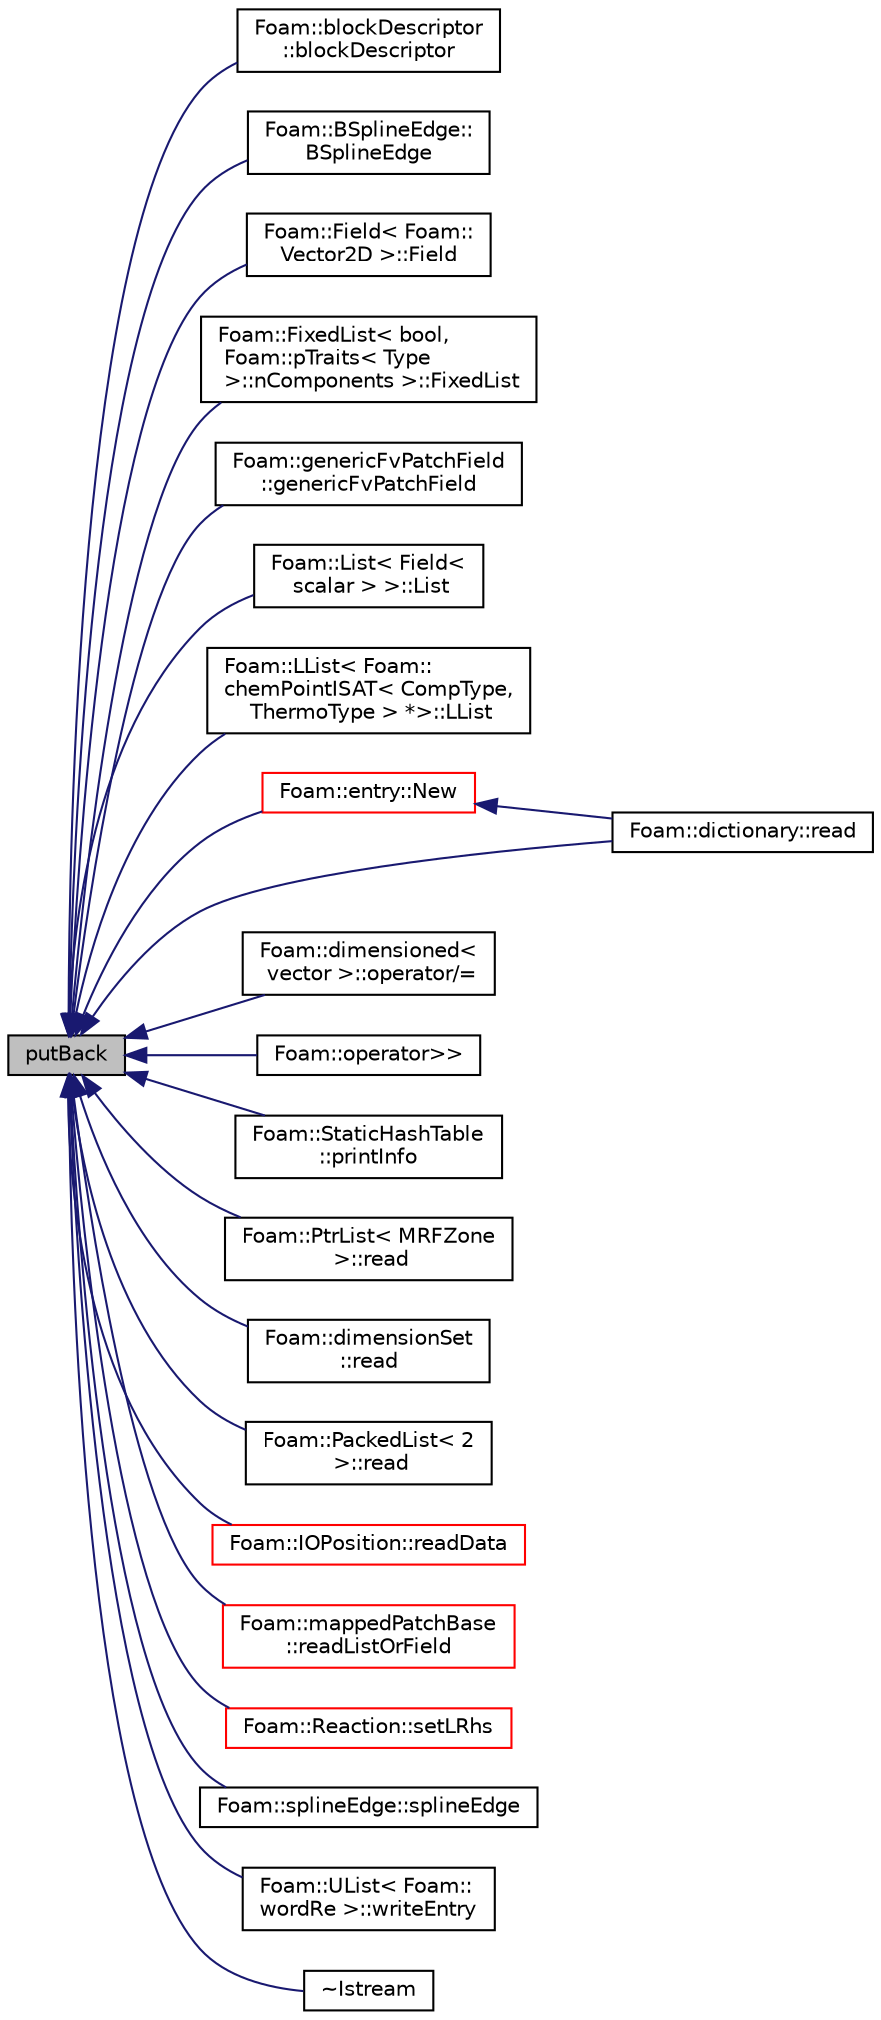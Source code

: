 digraph "putBack"
{
  bgcolor="transparent";
  edge [fontname="Helvetica",fontsize="10",labelfontname="Helvetica",labelfontsize="10"];
  node [fontname="Helvetica",fontsize="10",shape=record];
  rankdir="LR";
  Node123 [label="putBack",height=0.2,width=0.4,color="black", fillcolor="grey75", style="filled", fontcolor="black"];
  Node123 -> Node124 [dir="back",color="midnightblue",fontsize="10",style="solid",fontname="Helvetica"];
  Node124 [label="Foam::blockDescriptor\l::blockDescriptor",height=0.2,width=0.4,color="black",URL="$a25745.html#a00eb99a211b093415fcdeca89e0ef220",tooltip="Construct from Istream. "];
  Node123 -> Node125 [dir="back",color="midnightblue",fontsize="10",style="solid",fontname="Helvetica"];
  Node125 [label="Foam::BSplineEdge::\lBSplineEdge",height=0.2,width=0.4,color="black",URL="$a25761.html#a01a3137df251824c5527b35651fc5404",tooltip="Construct from Istream, setting pointsList. "];
  Node123 -> Node126 [dir="back",color="midnightblue",fontsize="10",style="solid",fontname="Helvetica"];
  Node126 [label="Foam::Field\< Foam::\lVector2D \>::Field",height=0.2,width=0.4,color="black",URL="$a27573.html#a7c7798a471c99613de775e23bbe76b8f",tooltip="Construct from a dictionary entry. "];
  Node123 -> Node127 [dir="back",color="midnightblue",fontsize="10",style="solid",fontname="Helvetica"];
  Node127 [label="Foam::FixedList\< bool,\l Foam::pTraits\< Type\l \>::nComponents \>::FixedList",height=0.2,width=0.4,color="black",URL="$a27009.html#a96fc89cc5cd7ef81f0d49bfb25247021",tooltip="Construct from Istream. "];
  Node123 -> Node128 [dir="back",color="midnightblue",fontsize="10",style="solid",fontname="Helvetica"];
  Node128 [label="Foam::genericFvPatchField\l::genericFvPatchField",height=0.2,width=0.4,color="black",URL="$a24689.html#a55caa01e757d3893cd3a7034439317d9",tooltip="Construct from patch, internal field and dictionary. "];
  Node123 -> Node129 [dir="back",color="midnightblue",fontsize="10",style="solid",fontname="Helvetica"];
  Node129 [label="Foam::List\< Field\<\l scalar \> \>::List",height=0.2,width=0.4,color="black",URL="$a26833.html#a14f9ee6bb196d1f585f55ea49dc15a0c",tooltip="Construct from Istream. "];
  Node123 -> Node130 [dir="back",color="midnightblue",fontsize="10",style="solid",fontname="Helvetica"];
  Node130 [label="Foam::LList\< Foam::\lchemPointISAT\< CompType,\l ThermoType \> *\>::LList",height=0.2,width=0.4,color="black",URL="$a26905.html#aa632aa973f33404a158c0481ead8a78b",tooltip="Construct from Istream. "];
  Node123 -> Node131 [dir="back",color="midnightblue",fontsize="10",style="solid",fontname="Helvetica"];
  Node131 [label="Foam::entry::New",height=0.2,width=0.4,color="red",URL="$a27137.html#a8a226a546ec766d55192e65b55f87715",tooltip="Construct from Istream and insert into dictionary. "];
  Node131 -> Node132 [dir="back",color="midnightblue",fontsize="10",style="solid",fontname="Helvetica"];
  Node132 [label="Foam::dictionary::read",height=0.2,width=0.4,color="black",URL="$a27129.html#a74110bdf434afa7e444306eb4b04999b",tooltip="Read dictionary from Istream, optionally keeping the header. "];
  Node123 -> Node138 [dir="back",color="midnightblue",fontsize="10",style="solid",fontname="Helvetica"];
  Node138 [label="Foam::dimensioned\<\l vector \>::operator/=",height=0.2,width=0.4,color="black",URL="$a27473.html#a974af988e2b06b3a8f644ba16dadbe4f"];
  Node123 -> Node139 [dir="back",color="midnightblue",fontsize="10",style="solid",fontname="Helvetica"];
  Node139 [label="Foam::operator\>\>",height=0.2,width=0.4,color="black",URL="$a21851.html#abe68496502944f2827fa16480166d39d"];
  Node123 -> Node140 [dir="back",color="midnightblue",fontsize="10",style="solid",fontname="Helvetica"];
  Node140 [label="Foam::StaticHashTable\l::printInfo",height=0.2,width=0.4,color="black",URL="$a26881.html#a4630bfbe0bfbb22452195c1644979442",tooltip="Print information. "];
  Node123 -> Node141 [dir="back",color="midnightblue",fontsize="10",style="solid",fontname="Helvetica"];
  Node141 [label="Foam::PtrList\< MRFZone\l \>::read",height=0.2,width=0.4,color="black",URL="$a27029.html#a13f28f6f50da188010f20f60b92f4f39",tooltip="Read from Istream using given Istream constructor class. "];
  Node123 -> Node142 [dir="back",color="midnightblue",fontsize="10",style="solid",fontname="Helvetica"];
  Node142 [label="Foam::dimensionSet\l::read",height=0.2,width=0.4,color="black",URL="$a27477.html#ab0354f0b66bcd5a9ce0e59711b1f3559",tooltip="Read using provided units. "];
  Node123 -> Node143 [dir="back",color="midnightblue",fontsize="10",style="solid",fontname="Helvetica"];
  Node143 [label="Foam::PackedList\< 2\l \>::read",height=0.2,width=0.4,color="black",URL="$a27053.html#a223c472410515286cf5050b0b7b37396",tooltip="Clear list and read from stream. "];
  Node123 -> Node132 [dir="back",color="midnightblue",fontsize="10",style="solid",fontname="Helvetica"];
  Node123 -> Node144 [dir="back",color="midnightblue",fontsize="10",style="solid",fontname="Helvetica"];
  Node144 [label="Foam::IOPosition::readData",height=0.2,width=0.4,color="red",URL="$a24701.html#af01264cee7588de77f4021f7c9322549"];
  Node123 -> Node146 [dir="back",color="midnightblue",fontsize="10",style="solid",fontname="Helvetica"];
  Node146 [label="Foam::mappedPatchBase\l::readListOrField",height=0.2,width=0.4,color="red",URL="$a26225.html#ab5e64ae976c301737f883167857ec318",tooltip="Helper to read field or non-uniform list from dictionary. "];
  Node123 -> Node186 [dir="back",color="midnightblue",fontsize="10",style="solid",fontname="Helvetica"];
  Node186 [label="Foam::Reaction::setLRhs",height=0.2,width=0.4,color="red",URL="$a31677.html#a5ff69c41b3345ee1f99e8bf85967b433",tooltip="Construct the left- and right-hand-side reaction coefficients. "];
  Node123 -> Node189 [dir="back",color="midnightblue",fontsize="10",style="solid",fontname="Helvetica"];
  Node189 [label="Foam::splineEdge::splineEdge",height=0.2,width=0.4,color="black",URL="$a25789.html#a41c8641e26e265ca26747db072397600",tooltip="Construct from Istream, setting pointsList. "];
  Node123 -> Node190 [dir="back",color="midnightblue",fontsize="10",style="solid",fontname="Helvetica"];
  Node190 [label="Foam::UList\< Foam::\lwordRe \>::writeEntry",height=0.2,width=0.4,color="black",URL="$a26837.html#ab40cda08e1d63badc1dbc7c31005601e",tooltip="Write the UList as a dictionary entry with keyword. "];
  Node123 -> Node191 [dir="back",color="midnightblue",fontsize="10",style="solid",fontname="Helvetica"];
  Node191 [label="~Istream",height=0.2,width=0.4,color="black",URL="$a27341.html#a226136d8d835f90dbae0127398f6dbc1",tooltip="Destructor. "];
}
